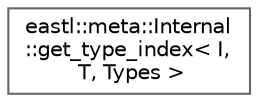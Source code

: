 digraph "类继承关系图"
{
 // LATEX_PDF_SIZE
  bgcolor="transparent";
  edge [fontname=Helvetica,fontsize=10,labelfontname=Helvetica,labelfontsize=10];
  node [fontname=Helvetica,fontsize=10,shape=box,height=0.2,width=0.4];
  rankdir="LR";
  Node0 [id="Node000000",label="eastl::meta::Internal\l::get_type_index\< I,\l T, Types \>",height=0.2,width=0.4,color="grey40", fillcolor="white", style="filled",URL="$structeastl_1_1meta_1_1_internal_1_1get__type__index.html",tooltip=" "];
}
